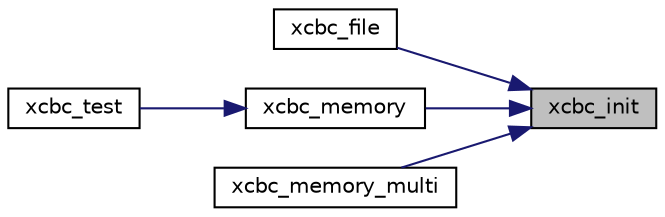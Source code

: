 digraph "xcbc_init"
{
 // LATEX_PDF_SIZE
  edge [fontname="Helvetica",fontsize="10",labelfontname="Helvetica",labelfontsize="10"];
  node [fontname="Helvetica",fontsize="10",shape=record];
  rankdir="RL";
  Node11 [label="xcbc_init",height=0.2,width=0.4,color="black", fillcolor="grey75", style="filled", fontcolor="black",tooltip="Initialize XCBC-MAC state."];
  Node11 -> Node12 [dir="back",color="midnightblue",fontsize="10",style="solid",fontname="Helvetica"];
  Node12 [label="xcbc_file",height=0.2,width=0.4,color="black", fillcolor="white", style="filled",URL="$xcbc__file_8c.html#ae7e1146329a4421da93ed0590857e232",tooltip="XCBC a file."];
  Node11 -> Node13 [dir="back",color="midnightblue",fontsize="10",style="solid",fontname="Helvetica"];
  Node13 [label="xcbc_memory",height=0.2,width=0.4,color="black", fillcolor="white", style="filled",URL="$xcbc__memory_8c.html#a5b34b1c0334478c5bf640ecce5b12f42",tooltip="XCBC-MAC a block of memory."];
  Node13 -> Node14 [dir="back",color="midnightblue",fontsize="10",style="solid",fontname="Helvetica"];
  Node14 [label="xcbc_test",height=0.2,width=0.4,color="black", fillcolor="white", style="filled",URL="$xcbc__test_8c.html#a7154e3fde1d58dad1b721962dea2a782",tooltip="Test XCBC-MAC mode Return CRYPT_OK on succes."];
  Node11 -> Node15 [dir="back",color="midnightblue",fontsize="10",style="solid",fontname="Helvetica"];
  Node15 [label="xcbc_memory_multi",height=0.2,width=0.4,color="black", fillcolor="white", style="filled",URL="$xcbc__memory__multi_8c.html#a46c4a78219a0eeaaf8be3f599f8a3bba",tooltip="XCBC multiple blocks of memory."];
}
